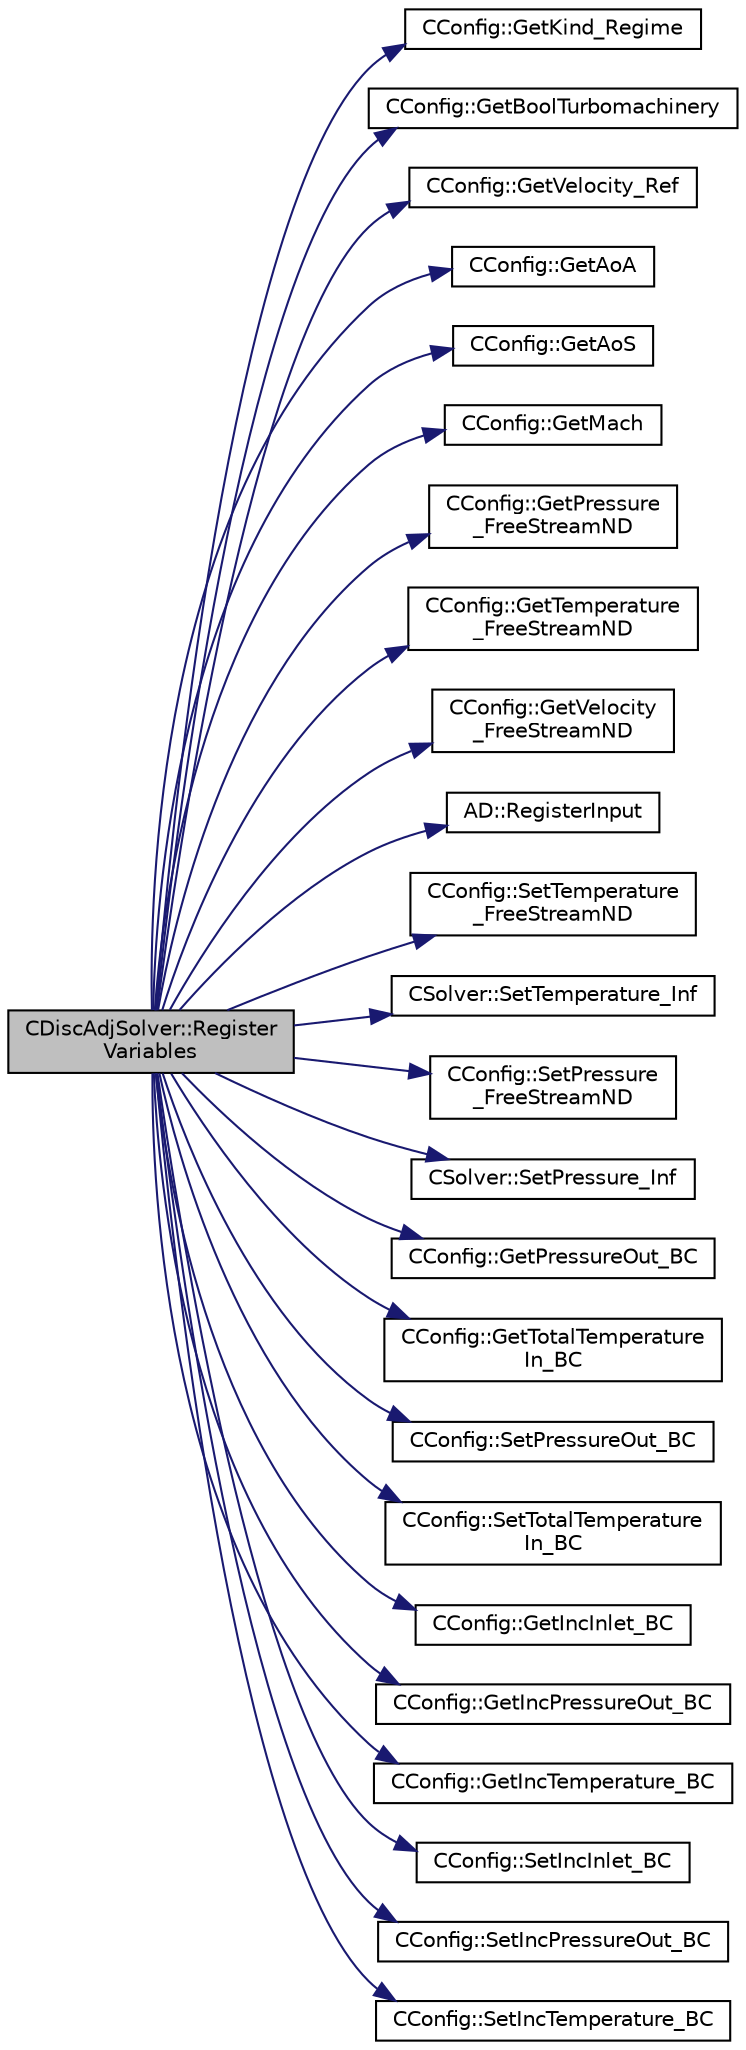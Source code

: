 digraph "CDiscAdjSolver::RegisterVariables"
{
  edge [fontname="Helvetica",fontsize="10",labelfontname="Helvetica",labelfontsize="10"];
  node [fontname="Helvetica",fontsize="10",shape=record];
  rankdir="LR";
  Node220 [label="CDiscAdjSolver::Register\lVariables",height=0.2,width=0.4,color="black", fillcolor="grey75", style="filled", fontcolor="black"];
  Node220 -> Node221 [color="midnightblue",fontsize="10",style="solid",fontname="Helvetica"];
  Node221 [label="CConfig::GetKind_Regime",height=0.2,width=0.4,color="black", fillcolor="white", style="filled",URL="$class_c_config.html#a66ca7e620390a81cd49cd0a00716128e",tooltip="Governing equations of the flow (it can be different from the run time equation). ..."];
  Node220 -> Node222 [color="midnightblue",fontsize="10",style="solid",fontname="Helvetica"];
  Node222 [label="CConfig::GetBoolTurbomachinery",height=0.2,width=0.4,color="black", fillcolor="white", style="filled",URL="$class_c_config.html#a5c0d08193d1a4f60421afc6dc7f6cc79",tooltip="Verify if there is Turbomachinery performance option specified from config file. "];
  Node220 -> Node223 [color="midnightblue",fontsize="10",style="solid",fontname="Helvetica"];
  Node223 [label="CConfig::GetVelocity_Ref",height=0.2,width=0.4,color="black", fillcolor="white", style="filled",URL="$class_c_config.html#a8f2c6f68c1e3756237596a7274e713f4",tooltip="Get the value of the reference velocity for non-dimensionalization. "];
  Node220 -> Node224 [color="midnightblue",fontsize="10",style="solid",fontname="Helvetica"];
  Node224 [label="CConfig::GetAoA",height=0.2,width=0.4,color="black", fillcolor="white", style="filled",URL="$class_c_config.html#a6020a5df7025ffb286f9b9f55f3f2773",tooltip="Get the angle of attack of the body. This is the angle between a reference line on a lifting body (of..."];
  Node220 -> Node225 [color="midnightblue",fontsize="10",style="solid",fontname="Helvetica"];
  Node225 [label="CConfig::GetAoS",height=0.2,width=0.4,color="black", fillcolor="white", style="filled",URL="$class_c_config.html#a4305a79a4c74f13160c0dd8daae181ef",tooltip="Get the angle of sideslip of the body. It relates to the rotation of the aircraft centerline from the..."];
  Node220 -> Node226 [color="midnightblue",fontsize="10",style="solid",fontname="Helvetica"];
  Node226 [label="CConfig::GetMach",height=0.2,width=0.4,color="black", fillcolor="white", style="filled",URL="$class_c_config.html#a624138f0bb5ee7494459b8e25c5d6287",tooltip="Get the value of the Mach number (velocity divided by speed of sound). "];
  Node220 -> Node227 [color="midnightblue",fontsize="10",style="solid",fontname="Helvetica"];
  Node227 [label="CConfig::GetPressure\l_FreeStreamND",height=0.2,width=0.4,color="black", fillcolor="white", style="filled",URL="$class_c_config.html#a59c43ad0ef9a59bc51c2a7e399fea004",tooltip="Get the value of the non-dimensionalized freestream pressure. "];
  Node220 -> Node228 [color="midnightblue",fontsize="10",style="solid",fontname="Helvetica"];
  Node228 [label="CConfig::GetTemperature\l_FreeStreamND",height=0.2,width=0.4,color="black", fillcolor="white", style="filled",URL="$class_c_config.html#a00454cff9575acd21239959b4030b192",tooltip="Get the value of the non-dimensionalized freestream temperature. "];
  Node220 -> Node229 [color="midnightblue",fontsize="10",style="solid",fontname="Helvetica"];
  Node229 [label="CConfig::GetVelocity\l_FreeStreamND",height=0.2,width=0.4,color="black", fillcolor="white", style="filled",URL="$class_c_config.html#a13840ca712bf87d32d18917d0c39cfae",tooltip="Get the vector of the non-dimensionalized freestream velocity. "];
  Node220 -> Node230 [color="midnightblue",fontsize="10",style="solid",fontname="Helvetica"];
  Node230 [label="AD::RegisterInput",height=0.2,width=0.4,color="black", fillcolor="white", style="filled",URL="$namespace_a_d.html#a05310227c195f7e83d394ce9cae8b73e",tooltip="Registers the variable as an input and saves internal data (indices). I.e. as a leaf of the computati..."];
  Node220 -> Node231 [color="midnightblue",fontsize="10",style="solid",fontname="Helvetica"];
  Node231 [label="CConfig::SetTemperature\l_FreeStreamND",height=0.2,width=0.4,color="black", fillcolor="white", style="filled",URL="$class_c_config.html#afaa9eb2373caea9d89df79ff693c4a0d",tooltip="Set the Froude number for free surface problems. "];
  Node220 -> Node232 [color="midnightblue",fontsize="10",style="solid",fontname="Helvetica"];
  Node232 [label="CSolver::SetTemperature_Inf",height=0.2,width=0.4,color="black", fillcolor="white", style="filled",URL="$class_c_solver.html#a918c97d1461df5b9d4d2bd1ac3d2179a",tooltip="A virtual member. "];
  Node220 -> Node233 [color="midnightblue",fontsize="10",style="solid",fontname="Helvetica"];
  Node233 [label="CConfig::SetPressure\l_FreeStreamND",height=0.2,width=0.4,color="black", fillcolor="white", style="filled",URL="$class_c_config.html#aa81134852bfae258be83fcbb88bea0a6",tooltip="Set the Froude number for free surface problems. "];
  Node220 -> Node234 [color="midnightblue",fontsize="10",style="solid",fontname="Helvetica"];
  Node234 [label="CSolver::SetPressure_Inf",height=0.2,width=0.4,color="black", fillcolor="white", style="filled",URL="$class_c_solver.html#adf7a0a0bc14a46a1056eea07b6ae4341",tooltip="A virtual member. "];
  Node220 -> Node235 [color="midnightblue",fontsize="10",style="solid",fontname="Helvetica"];
  Node235 [label="CConfig::GetPressureOut_BC",height=0.2,width=0.4,color="black", fillcolor="white", style="filled",URL="$class_c_config.html#a1c4a96655aa5877ae1ccdde58f8a22ee",tooltip="Get the outlet pressure imposed as BC for internal flow. "];
  Node220 -> Node236 [color="midnightblue",fontsize="10",style="solid",fontname="Helvetica"];
  Node236 [label="CConfig::GetTotalTemperature\lIn_BC",height=0.2,width=0.4,color="black", fillcolor="white", style="filled",URL="$class_c_config.html#a92e03b565fea988d6f6470a502071c89",tooltip="Get the inlet total temperature imposed as BC for internal flow. "];
  Node220 -> Node237 [color="midnightblue",fontsize="10",style="solid",fontname="Helvetica"];
  Node237 [label="CConfig::SetPressureOut_BC",height=0.2,width=0.4,color="black", fillcolor="white", style="filled",URL="$class_c_config.html#a7dd670398f48fdfae37c60f2ca0516dc",tooltip="Set the outlet pressure imposed as BC for internal flow. "];
  Node220 -> Node238 [color="midnightblue",fontsize="10",style="solid",fontname="Helvetica"];
  Node238 [label="CConfig::SetTotalTemperature\lIn_BC",height=0.2,width=0.4,color="black", fillcolor="white", style="filled",URL="$class_c_config.html#ae8b150f4dfc93a9f697a45de11a0a858",tooltip="Set the inlet total temperature imposed as BC for internal flow. "];
  Node220 -> Node239 [color="midnightblue",fontsize="10",style="solid",fontname="Helvetica"];
  Node239 [label="CConfig::GetIncInlet_BC",height=0.2,width=0.4,color="black", fillcolor="white", style="filled",URL="$class_c_config.html#a3853b086aec8351e61c562d618a55904",tooltip="Get the inlet velocity or pressure imposed for incompressible flow. "];
  Node220 -> Node240 [color="midnightblue",fontsize="10",style="solid",fontname="Helvetica"];
  Node240 [label="CConfig::GetIncPressureOut_BC",height=0.2,width=0.4,color="black", fillcolor="white", style="filled",URL="$class_c_config.html#a12a05702a8bd1985fb9ee8f0ce50887f",tooltip="Get the outlet pressure imposed as BC for incompressible flow. "];
  Node220 -> Node241 [color="midnightblue",fontsize="10",style="solid",fontname="Helvetica"];
  Node241 [label="CConfig::GetIncTemperature_BC",height=0.2,width=0.4,color="black", fillcolor="white", style="filled",URL="$class_c_config.html#aece92bd24d04828b40370b7407bdc81f",tooltip="Get the inlet temperature imposed as BC for incompressible flow. "];
  Node220 -> Node242 [color="midnightblue",fontsize="10",style="solid",fontname="Helvetica"];
  Node242 [label="CConfig::SetIncInlet_BC",height=0.2,width=0.4,color="black", fillcolor="white", style="filled",URL="$class_c_config.html#a813294fd07ec7acc3c6692f85f221a22",tooltip="Set the inlet velocity or pressure imposed as BC for incompressible flow. "];
  Node220 -> Node243 [color="midnightblue",fontsize="10",style="solid",fontname="Helvetica"];
  Node243 [label="CConfig::SetIncPressureOut_BC",height=0.2,width=0.4,color="black", fillcolor="white", style="filled",URL="$class_c_config.html#adcc3a9b11155f756826ba03092cebc8b",tooltip="Set the outlet pressure imposed as BC for incompressible flow. "];
  Node220 -> Node244 [color="midnightblue",fontsize="10",style="solid",fontname="Helvetica"];
  Node244 [label="CConfig::SetIncTemperature_BC",height=0.2,width=0.4,color="black", fillcolor="white", style="filled",URL="$class_c_config.html#a352864c2d50ce962164f25b1cca848b0",tooltip="Set the inlet temperature imposed as BC for incompressible flow. "];
}
